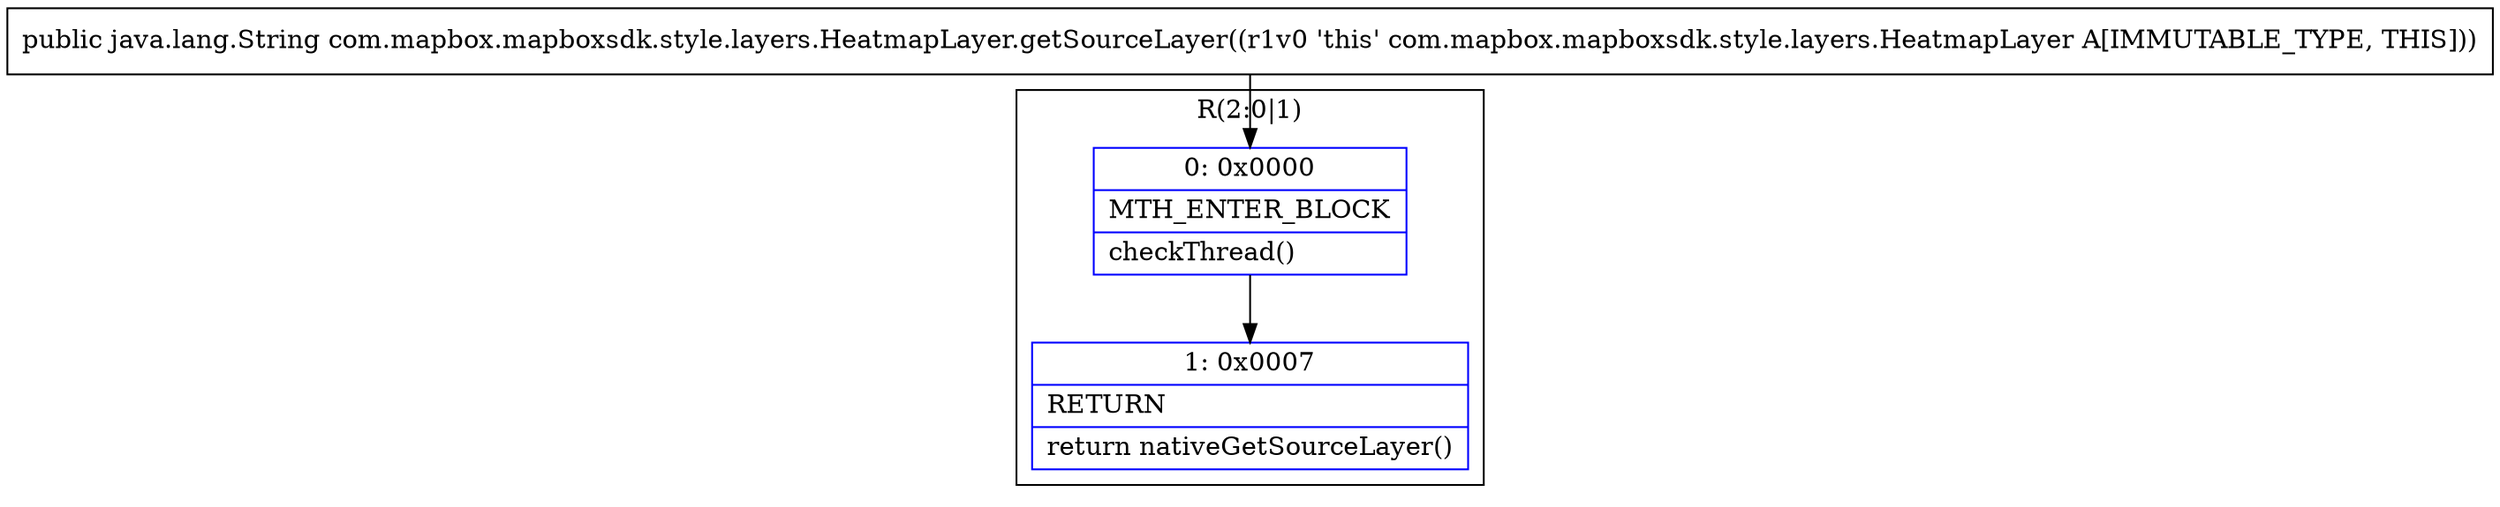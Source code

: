 digraph "CFG forcom.mapbox.mapboxsdk.style.layers.HeatmapLayer.getSourceLayer()Ljava\/lang\/String;" {
subgraph cluster_Region_156533165 {
label = "R(2:0|1)";
node [shape=record,color=blue];
Node_0 [shape=record,label="{0\:\ 0x0000|MTH_ENTER_BLOCK\l|checkThread()\l}"];
Node_1 [shape=record,label="{1\:\ 0x0007|RETURN\l|return nativeGetSourceLayer()\l}"];
}
MethodNode[shape=record,label="{public java.lang.String com.mapbox.mapboxsdk.style.layers.HeatmapLayer.getSourceLayer((r1v0 'this' com.mapbox.mapboxsdk.style.layers.HeatmapLayer A[IMMUTABLE_TYPE, THIS])) }"];
MethodNode -> Node_0;
Node_0 -> Node_1;
}

